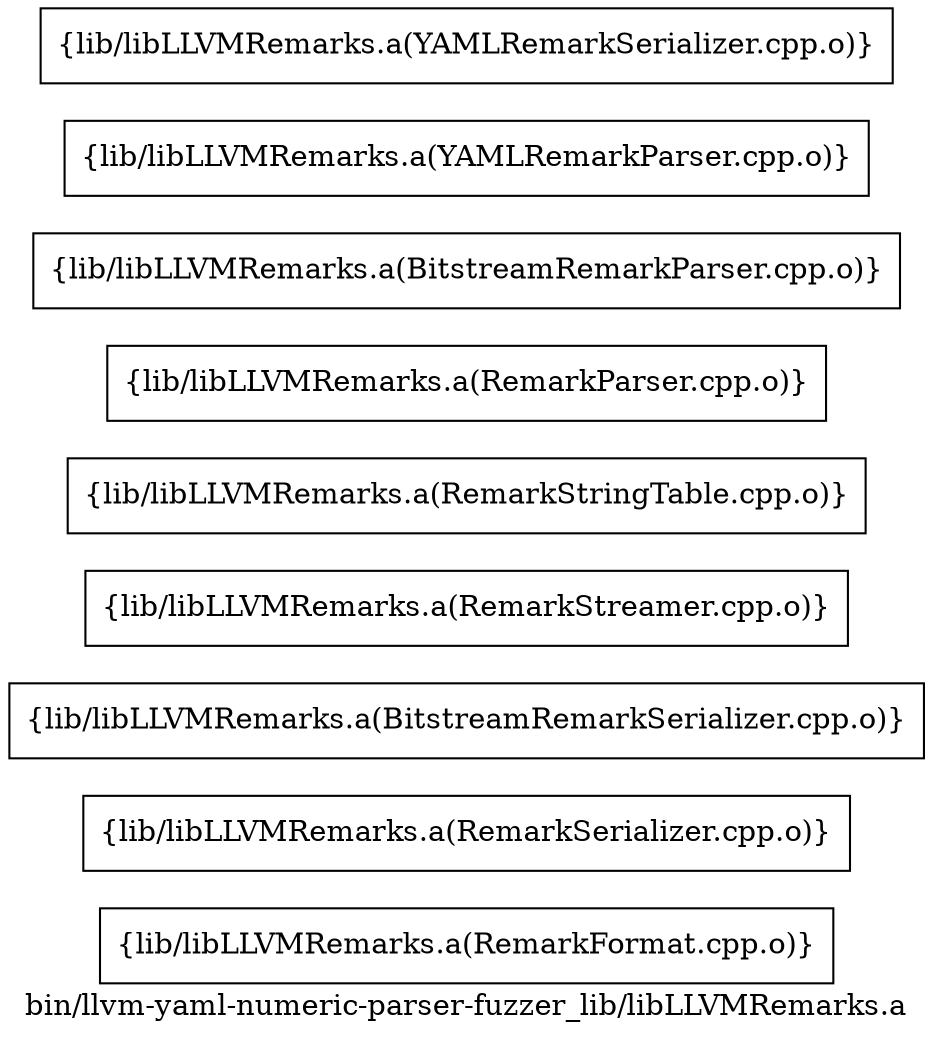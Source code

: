 digraph "bin/llvm-yaml-numeric-parser-fuzzer_lib/libLLVMRemarks.a" {
	label="bin/llvm-yaml-numeric-parser-fuzzer_lib/libLLVMRemarks.a";
	rankdir=LR;

	Node0x55a6f84fa8d8 [shape=record,shape=box,group=0,label="{lib/libLLVMRemarks.a(RemarkFormat.cpp.o)}"];
	Node0x55a6f84f8df8 [shape=record,shape=box,group=0,label="{lib/libLLVMRemarks.a(RemarkSerializer.cpp.o)}"];
	Node0x55a6f84f9898 [shape=record,shape=box,group=0,label="{lib/libLLVMRemarks.a(BitstreamRemarkSerializer.cpp.o)}"];
	Node0x55a6f84fcef8 [shape=record,shape=box,group=0,label="{lib/libLLVMRemarks.a(RemarkStreamer.cpp.o)}"];
	Node0x55a6f84fc778 [shape=record,shape=box,group=0,label="{lib/libLLVMRemarks.a(RemarkStringTable.cpp.o)}"];
	Node0x55a6f84fd498 [shape=record,shape=box,group=0,label="{lib/libLLVMRemarks.a(RemarkParser.cpp.o)}"];
	Node0x55a6f84f50b8 [shape=record,shape=box,group=0,label="{lib/libLLVMRemarks.a(BitstreamRemarkParser.cpp.o)}"];
	Node0x55a6f84f43e8 [shape=record,shape=box,group=0,label="{lib/libLLVMRemarks.a(YAMLRemarkParser.cpp.o)}"];
	Node0x55a6f84f41b8 [shape=record,shape=box,group=0,label="{lib/libLLVMRemarks.a(YAMLRemarkSerializer.cpp.o)}"];
}
